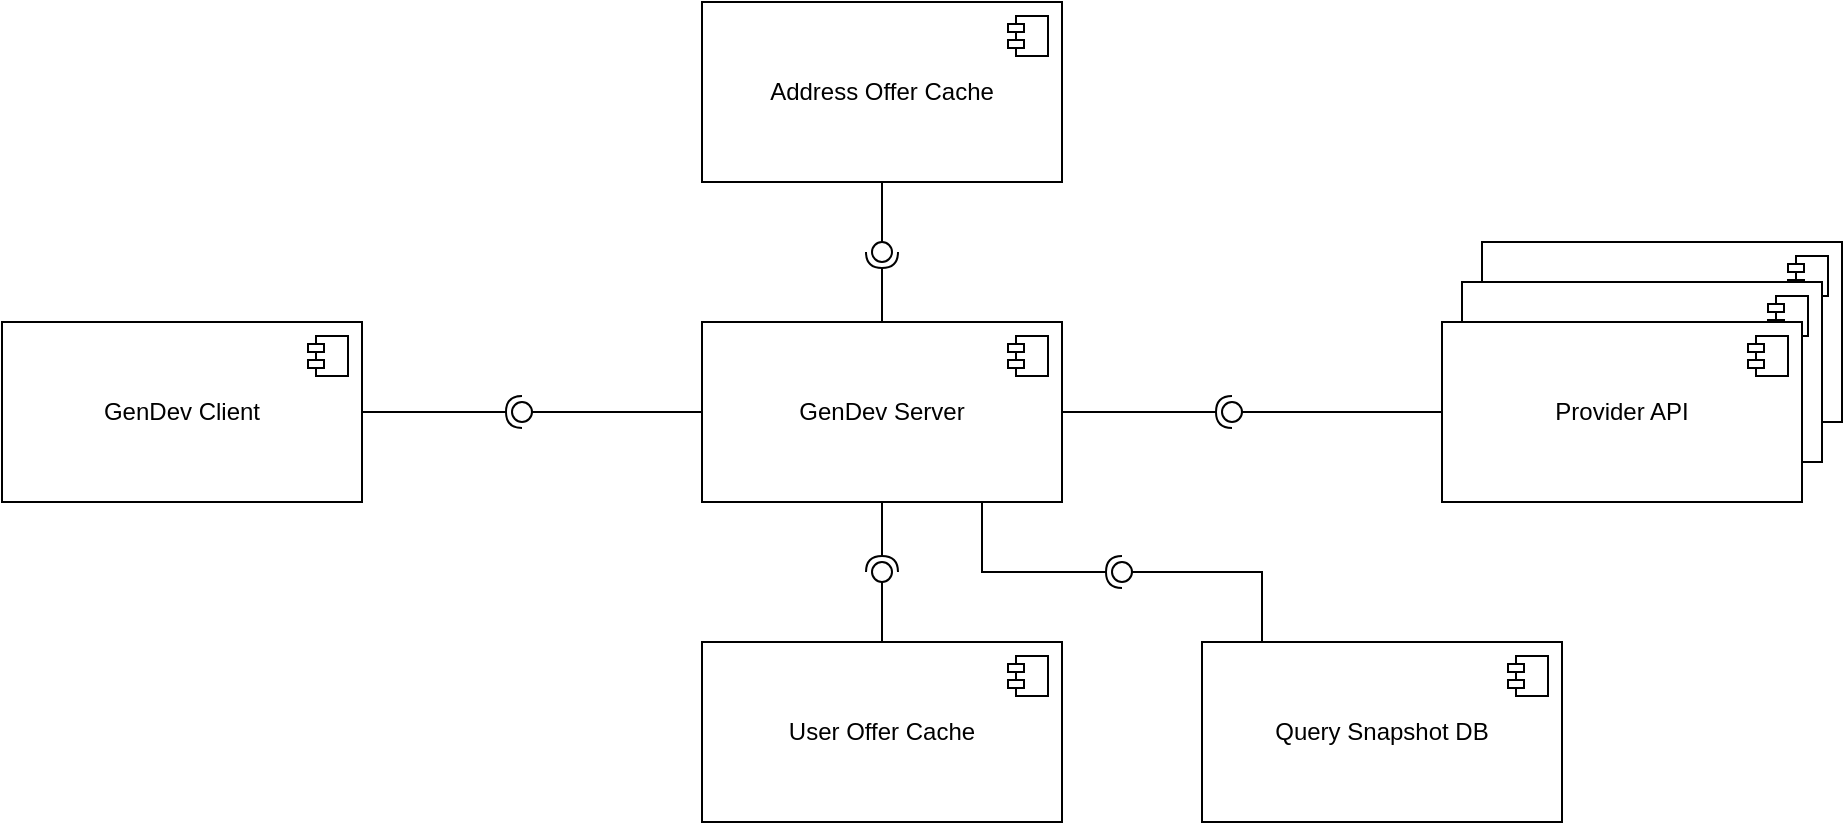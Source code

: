 <mxfile version="26.2.15">
  <diagram name="Page-1" id="MmwvwkcBBy98R3lyHWvu">
    <mxGraphModel dx="1261" dy="820" grid="1" gridSize="10" guides="1" tooltips="1" connect="1" arrows="1" fold="1" page="1" pageScale="1" pageWidth="850" pageHeight="1100" math="0" shadow="0">
      <root>
        <mxCell id="0" />
        <mxCell id="1" parent="0" />
        <mxCell id="gjSHGFr9yM8toPkogBUq-15" value="" style="html=1;dropTarget=0;whiteSpace=wrap;" vertex="1" parent="1">
          <mxGeometry x="830" y="180" width="180" height="90" as="geometry" />
        </mxCell>
        <mxCell id="gjSHGFr9yM8toPkogBUq-16" value="" style="shape=module;jettyWidth=8;jettyHeight=4;" vertex="1" parent="gjSHGFr9yM8toPkogBUq-15">
          <mxGeometry x="1" width="20" height="20" relative="1" as="geometry">
            <mxPoint x="-27" y="7" as="offset" />
          </mxGeometry>
        </mxCell>
        <mxCell id="gjSHGFr9yM8toPkogBUq-13" value="" style="html=1;dropTarget=0;whiteSpace=wrap;" vertex="1" parent="1">
          <mxGeometry x="820" y="200" width="180" height="90" as="geometry" />
        </mxCell>
        <mxCell id="gjSHGFr9yM8toPkogBUq-14" value="" style="shape=module;jettyWidth=8;jettyHeight=4;" vertex="1" parent="gjSHGFr9yM8toPkogBUq-13">
          <mxGeometry x="1" width="20" height="20" relative="1" as="geometry">
            <mxPoint x="-27" y="7" as="offset" />
          </mxGeometry>
        </mxCell>
        <mxCell id="gjSHGFr9yM8toPkogBUq-1" value="GenDev Client" style="html=1;dropTarget=0;whiteSpace=wrap;" vertex="1" parent="1">
          <mxGeometry x="90" y="220" width="180" height="90" as="geometry" />
        </mxCell>
        <mxCell id="gjSHGFr9yM8toPkogBUq-2" value="" style="shape=module;jettyWidth=8;jettyHeight=4;" vertex="1" parent="gjSHGFr9yM8toPkogBUq-1">
          <mxGeometry x="1" width="20" height="20" relative="1" as="geometry">
            <mxPoint x="-27" y="7" as="offset" />
          </mxGeometry>
        </mxCell>
        <mxCell id="gjSHGFr9yM8toPkogBUq-3" value="GenDev Server" style="html=1;dropTarget=0;whiteSpace=wrap;" vertex="1" parent="1">
          <mxGeometry x="440" y="220" width="180" height="90" as="geometry" />
        </mxCell>
        <mxCell id="gjSHGFr9yM8toPkogBUq-4" value="" style="shape=module;jettyWidth=8;jettyHeight=4;" vertex="1" parent="gjSHGFr9yM8toPkogBUq-3">
          <mxGeometry x="1" width="20" height="20" relative="1" as="geometry">
            <mxPoint x="-27" y="7" as="offset" />
          </mxGeometry>
        </mxCell>
        <mxCell id="gjSHGFr9yM8toPkogBUq-5" value="Address Offer Cache" style="html=1;dropTarget=0;whiteSpace=wrap;" vertex="1" parent="1">
          <mxGeometry x="440" y="60" width="180" height="90" as="geometry" />
        </mxCell>
        <mxCell id="gjSHGFr9yM8toPkogBUq-6" value="" style="shape=module;jettyWidth=8;jettyHeight=4;" vertex="1" parent="gjSHGFr9yM8toPkogBUq-5">
          <mxGeometry x="1" width="20" height="20" relative="1" as="geometry">
            <mxPoint x="-27" y="7" as="offset" />
          </mxGeometry>
        </mxCell>
        <mxCell id="gjSHGFr9yM8toPkogBUq-7" value="User Offer Cache" style="html=1;dropTarget=0;whiteSpace=wrap;" vertex="1" parent="1">
          <mxGeometry x="440" y="380" width="180" height="90" as="geometry" />
        </mxCell>
        <mxCell id="gjSHGFr9yM8toPkogBUq-8" value="" style="shape=module;jettyWidth=8;jettyHeight=4;" vertex="1" parent="gjSHGFr9yM8toPkogBUq-7">
          <mxGeometry x="1" width="20" height="20" relative="1" as="geometry">
            <mxPoint x="-27" y="7" as="offset" />
          </mxGeometry>
        </mxCell>
        <mxCell id="gjSHGFr9yM8toPkogBUq-9" value="Query Snapshot DB" style="html=1;dropTarget=0;whiteSpace=wrap;" vertex="1" parent="1">
          <mxGeometry x="690" y="380" width="180" height="90" as="geometry" />
        </mxCell>
        <mxCell id="gjSHGFr9yM8toPkogBUq-10" value="" style="shape=module;jettyWidth=8;jettyHeight=4;" vertex="1" parent="gjSHGFr9yM8toPkogBUq-9">
          <mxGeometry x="1" width="20" height="20" relative="1" as="geometry">
            <mxPoint x="-27" y="7" as="offset" />
          </mxGeometry>
        </mxCell>
        <mxCell id="gjSHGFr9yM8toPkogBUq-11" value="Provider API" style="html=1;dropTarget=0;whiteSpace=wrap;" vertex="1" parent="1">
          <mxGeometry x="810" y="220" width="180" height="90" as="geometry" />
        </mxCell>
        <mxCell id="gjSHGFr9yM8toPkogBUq-12" value="" style="shape=module;jettyWidth=8;jettyHeight=4;" vertex="1" parent="gjSHGFr9yM8toPkogBUq-11">
          <mxGeometry x="1" width="20" height="20" relative="1" as="geometry">
            <mxPoint x="-27" y="7" as="offset" />
          </mxGeometry>
        </mxCell>
        <mxCell id="gjSHGFr9yM8toPkogBUq-17" value="" style="rounded=0;orthogonalLoop=1;jettySize=auto;html=1;endArrow=halfCircle;endFill=0;endSize=6;strokeWidth=1;sketch=0;" edge="1" target="gjSHGFr9yM8toPkogBUq-19" parent="1" source="gjSHGFr9yM8toPkogBUq-1">
          <mxGeometry relative="1" as="geometry">
            <mxPoint x="370" y="265" as="sourcePoint" />
          </mxGeometry>
        </mxCell>
        <mxCell id="gjSHGFr9yM8toPkogBUq-18" value="" style="rounded=0;orthogonalLoop=1;jettySize=auto;html=1;endArrow=oval;endFill=0;sketch=0;sourcePerimeterSpacing=0;targetPerimeterSpacing=0;endSize=10;" edge="1" target="gjSHGFr9yM8toPkogBUq-19" parent="1" source="gjSHGFr9yM8toPkogBUq-3">
          <mxGeometry relative="1" as="geometry">
            <mxPoint x="330" y="265" as="sourcePoint" />
          </mxGeometry>
        </mxCell>
        <mxCell id="gjSHGFr9yM8toPkogBUq-19" value="" style="ellipse;whiteSpace=wrap;html=1;align=center;aspect=fixed;fillColor=none;strokeColor=none;resizable=0;perimeter=centerPerimeter;rotatable=0;allowArrows=0;points=[];outlineConnect=1;" vertex="1" parent="1">
          <mxGeometry x="345" y="260" width="10" height="10" as="geometry" />
        </mxCell>
        <mxCell id="gjSHGFr9yM8toPkogBUq-20" value="" style="rounded=0;orthogonalLoop=1;jettySize=auto;html=1;endArrow=halfCircle;endFill=0;endSize=6;strokeWidth=1;sketch=0;edgeStyle=orthogonalEdgeStyle;" edge="1" target="gjSHGFr9yM8toPkogBUq-22" parent="1" source="gjSHGFr9yM8toPkogBUq-3">
          <mxGeometry relative="1" as="geometry">
            <mxPoint x="720" y="256" as="sourcePoint" />
          </mxGeometry>
        </mxCell>
        <mxCell id="gjSHGFr9yM8toPkogBUq-21" value="" style="rounded=0;orthogonalLoop=1;jettySize=auto;html=1;endArrow=oval;endFill=0;sketch=0;sourcePerimeterSpacing=0;targetPerimeterSpacing=0;endSize=10;edgeStyle=orthogonalEdgeStyle;" edge="1" target="gjSHGFr9yM8toPkogBUq-22" parent="1" source="gjSHGFr9yM8toPkogBUq-11">
          <mxGeometry relative="1" as="geometry">
            <mxPoint x="680" y="256" as="sourcePoint" />
          </mxGeometry>
        </mxCell>
        <mxCell id="gjSHGFr9yM8toPkogBUq-22" value="" style="ellipse;whiteSpace=wrap;html=1;align=center;aspect=fixed;fillColor=none;strokeColor=none;resizable=0;perimeter=centerPerimeter;rotatable=0;allowArrows=0;points=[];outlineConnect=1;" vertex="1" parent="1">
          <mxGeometry x="700" y="260" width="10" height="10" as="geometry" />
        </mxCell>
        <mxCell id="gjSHGFr9yM8toPkogBUq-23" value="" style="rounded=0;orthogonalLoop=1;jettySize=auto;html=1;endArrow=halfCircle;endFill=0;endSize=6;strokeWidth=1;sketch=0;" edge="1" target="gjSHGFr9yM8toPkogBUq-25" parent="1" source="gjSHGFr9yM8toPkogBUq-3">
          <mxGeometry relative="1" as="geometry">
            <mxPoint x="540" y="370" as="sourcePoint" />
          </mxGeometry>
        </mxCell>
        <mxCell id="gjSHGFr9yM8toPkogBUq-24" value="" style="rounded=0;orthogonalLoop=1;jettySize=auto;html=1;endArrow=oval;endFill=0;sketch=0;sourcePerimeterSpacing=0;targetPerimeterSpacing=0;endSize=10;" edge="1" target="gjSHGFr9yM8toPkogBUq-25" parent="1" source="gjSHGFr9yM8toPkogBUq-5">
          <mxGeometry relative="1" as="geometry">
            <mxPoint x="520" y="185" as="sourcePoint" />
          </mxGeometry>
        </mxCell>
        <mxCell id="gjSHGFr9yM8toPkogBUq-25" value="" style="ellipse;whiteSpace=wrap;html=1;align=center;aspect=fixed;fillColor=none;strokeColor=none;resizable=0;perimeter=centerPerimeter;rotatable=0;allowArrows=0;points=[];outlineConnect=1;" vertex="1" parent="1">
          <mxGeometry x="525" y="180" width="10" height="10" as="geometry" />
        </mxCell>
        <mxCell id="gjSHGFr9yM8toPkogBUq-26" value="" style="rounded=0;orthogonalLoop=1;jettySize=auto;html=1;endArrow=halfCircle;endFill=0;endSize=6;strokeWidth=1;sketch=0;" edge="1" target="gjSHGFr9yM8toPkogBUq-28" parent="1" source="gjSHGFr9yM8toPkogBUq-3">
          <mxGeometry relative="1" as="geometry">
            <mxPoint x="550" y="345" as="sourcePoint" />
          </mxGeometry>
        </mxCell>
        <mxCell id="gjSHGFr9yM8toPkogBUq-27" value="" style="rounded=0;orthogonalLoop=1;jettySize=auto;html=1;endArrow=oval;endFill=0;sketch=0;sourcePerimeterSpacing=0;targetPerimeterSpacing=0;endSize=10;" edge="1" target="gjSHGFr9yM8toPkogBUq-28" parent="1" source="gjSHGFr9yM8toPkogBUq-7">
          <mxGeometry relative="1" as="geometry">
            <mxPoint x="510" y="345" as="sourcePoint" />
          </mxGeometry>
        </mxCell>
        <mxCell id="gjSHGFr9yM8toPkogBUq-28" value="" style="ellipse;whiteSpace=wrap;html=1;align=center;aspect=fixed;fillColor=none;strokeColor=none;resizable=0;perimeter=centerPerimeter;rotatable=0;allowArrows=0;points=[];outlineConnect=1;" vertex="1" parent="1">
          <mxGeometry x="525" y="340" width="10" height="10" as="geometry" />
        </mxCell>
        <mxCell id="gjSHGFr9yM8toPkogBUq-29" value="" style="rounded=0;orthogonalLoop=1;jettySize=auto;html=1;endArrow=halfCircle;endFill=0;endSize=6;strokeWidth=1;sketch=0;edgeStyle=orthogonalEdgeStyle;" edge="1" target="gjSHGFr9yM8toPkogBUq-31" parent="1" source="gjSHGFr9yM8toPkogBUq-3">
          <mxGeometry relative="1" as="geometry">
            <mxPoint x="670" y="345" as="sourcePoint" />
            <Array as="points">
              <mxPoint x="580" y="345" />
            </Array>
          </mxGeometry>
        </mxCell>
        <mxCell id="gjSHGFr9yM8toPkogBUq-30" value="" style="rounded=0;orthogonalLoop=1;jettySize=auto;html=1;endArrow=oval;endFill=0;sketch=0;sourcePerimeterSpacing=0;targetPerimeterSpacing=0;endSize=10;edgeStyle=orthogonalEdgeStyle;" edge="1" target="gjSHGFr9yM8toPkogBUq-31" parent="1" source="gjSHGFr9yM8toPkogBUq-9">
          <mxGeometry relative="1" as="geometry">
            <mxPoint x="630" y="345" as="sourcePoint" />
            <Array as="points">
              <mxPoint x="720" y="345" />
            </Array>
          </mxGeometry>
        </mxCell>
        <mxCell id="gjSHGFr9yM8toPkogBUq-31" value="" style="ellipse;whiteSpace=wrap;html=1;align=center;aspect=fixed;fillColor=none;strokeColor=none;resizable=0;perimeter=centerPerimeter;rotatable=0;allowArrows=0;points=[];outlineConnect=1;" vertex="1" parent="1">
          <mxGeometry x="645" y="340" width="10" height="10" as="geometry" />
        </mxCell>
      </root>
    </mxGraphModel>
  </diagram>
</mxfile>
